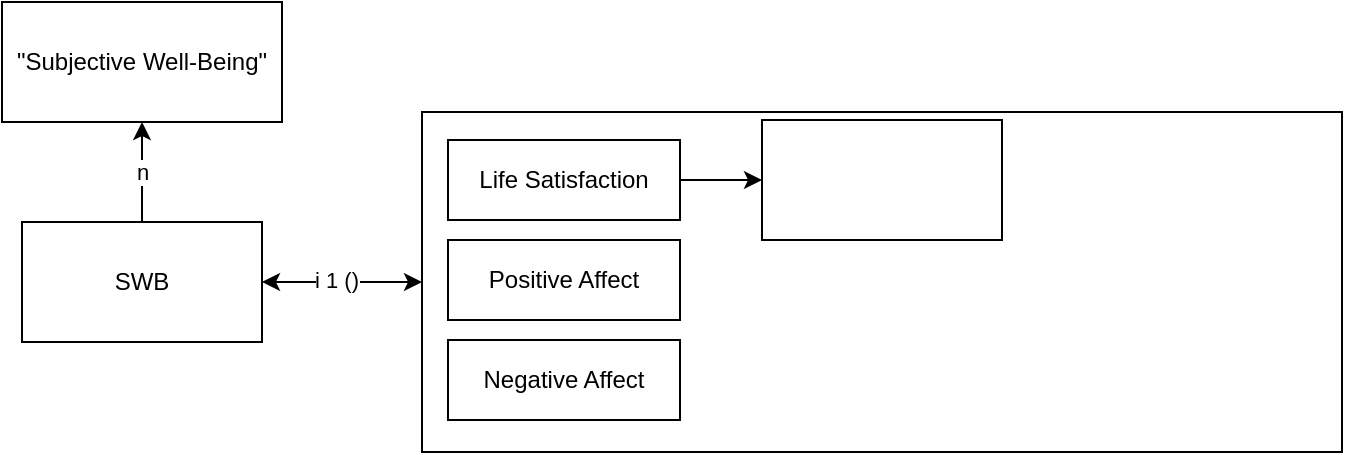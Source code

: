 <mxfile version="22.1.18" type="github">
  <diagram name="Page-1" id="lDWctNavx0JwR5wB9KHT">
    <mxGraphModel dx="984" dy="634" grid="1" gridSize="10" guides="1" tooltips="1" connect="1" arrows="1" fold="1" page="1" pageScale="1" pageWidth="827" pageHeight="1169" math="0" shadow="0">
      <root>
        <mxCell id="0" />
        <mxCell id="1" parent="0" />
        <mxCell id="uovrzQuPYYnQdHTZQtlD-3" style="edgeStyle=orthogonalEdgeStyle;rounded=0;orthogonalLoop=1;jettySize=auto;html=1;entryX=0.5;entryY=1;entryDx=0;entryDy=0;" edge="1" parent="1" source="uovrzQuPYYnQdHTZQtlD-1" target="uovrzQuPYYnQdHTZQtlD-2">
          <mxGeometry relative="1" as="geometry" />
        </mxCell>
        <mxCell id="uovrzQuPYYnQdHTZQtlD-4" value="n" style="edgeLabel;html=1;align=center;verticalAlign=middle;resizable=0;points=[];" vertex="1" connectable="0" parent="uovrzQuPYYnQdHTZQtlD-3">
          <mxGeometry relative="1" as="geometry">
            <mxPoint as="offset" />
          </mxGeometry>
        </mxCell>
        <mxCell id="uovrzQuPYYnQdHTZQtlD-6" value="" style="edgeStyle=orthogonalEdgeStyle;rounded=0;orthogonalLoop=1;jettySize=auto;html=1;startArrow=classic;startFill=1;" edge="1" parent="1" source="uovrzQuPYYnQdHTZQtlD-1" target="uovrzQuPYYnQdHTZQtlD-5">
          <mxGeometry relative="1" as="geometry" />
        </mxCell>
        <mxCell id="uovrzQuPYYnQdHTZQtlD-10" value="i 1 ()" style="edgeLabel;html=1;align=center;verticalAlign=middle;resizable=0;points=[];" vertex="1" connectable="0" parent="uovrzQuPYYnQdHTZQtlD-6">
          <mxGeometry x="-0.075" y="1" relative="1" as="geometry">
            <mxPoint as="offset" />
          </mxGeometry>
        </mxCell>
        <mxCell id="uovrzQuPYYnQdHTZQtlD-1" value="SWB" style="rounded=0;whiteSpace=wrap;html=1;" vertex="1" parent="1">
          <mxGeometry x="40" y="160" width="120" height="60" as="geometry" />
        </mxCell>
        <mxCell id="uovrzQuPYYnQdHTZQtlD-2" value="&quot;Subjective Well-Being&quot;" style="rounded=0;whiteSpace=wrap;html=1;" vertex="1" parent="1">
          <mxGeometry x="30" y="50" width="140" height="60" as="geometry" />
        </mxCell>
        <mxCell id="uovrzQuPYYnQdHTZQtlD-5" value="" style="whiteSpace=wrap;html=1;rounded=0;" vertex="1" parent="1">
          <mxGeometry x="240" y="105" width="460" height="170" as="geometry" />
        </mxCell>
        <mxCell id="uovrzQuPYYnQdHTZQtlD-12" value="" style="edgeStyle=orthogonalEdgeStyle;rounded=0;orthogonalLoop=1;jettySize=auto;html=1;" edge="1" parent="1" source="uovrzQuPYYnQdHTZQtlD-7" target="uovrzQuPYYnQdHTZQtlD-11">
          <mxGeometry relative="1" as="geometry" />
        </mxCell>
        <mxCell id="uovrzQuPYYnQdHTZQtlD-7" value="Life Satisfaction" style="rounded=0;whiteSpace=wrap;html=1;" vertex="1" parent="1">
          <mxGeometry x="253" y="119" width="116" height="40" as="geometry" />
        </mxCell>
        <mxCell id="uovrzQuPYYnQdHTZQtlD-8" value="Positive Affect" style="rounded=0;whiteSpace=wrap;html=1;" vertex="1" parent="1">
          <mxGeometry x="253" y="169" width="116" height="40" as="geometry" />
        </mxCell>
        <mxCell id="uovrzQuPYYnQdHTZQtlD-9" value="Negative Affect" style="rounded=0;whiteSpace=wrap;html=1;" vertex="1" parent="1">
          <mxGeometry x="253" y="219" width="116" height="40" as="geometry" />
        </mxCell>
        <mxCell id="uovrzQuPYYnQdHTZQtlD-11" value="" style="whiteSpace=wrap;html=1;rounded=0;" vertex="1" parent="1">
          <mxGeometry x="410" y="109" width="120" height="60" as="geometry" />
        </mxCell>
      </root>
    </mxGraphModel>
  </diagram>
</mxfile>
